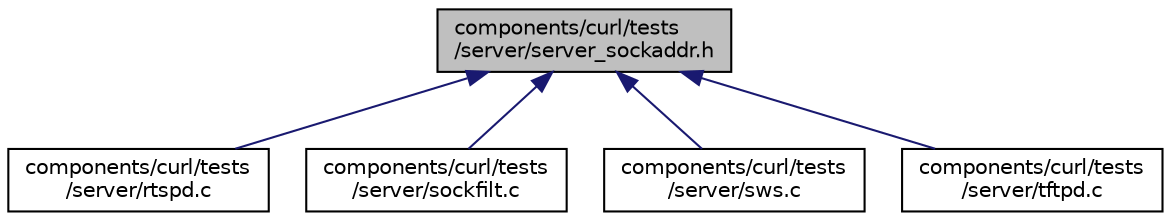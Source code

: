 digraph "components/curl/tests/server/server_sockaddr.h"
{
  edge [fontname="Helvetica",fontsize="10",labelfontname="Helvetica",labelfontsize="10"];
  node [fontname="Helvetica",fontsize="10",shape=record];
  Node22 [label="components/curl/tests\l/server/server_sockaddr.h",height=0.2,width=0.4,color="black", fillcolor="grey75", style="filled", fontcolor="black"];
  Node22 -> Node23 [dir="back",color="midnightblue",fontsize="10",style="solid",fontname="Helvetica"];
  Node23 [label="components/curl/tests\l/server/rtspd.c",height=0.2,width=0.4,color="black", fillcolor="white", style="filled",URL="$rtspd_8c.html"];
  Node22 -> Node24 [dir="back",color="midnightblue",fontsize="10",style="solid",fontname="Helvetica"];
  Node24 [label="components/curl/tests\l/server/sockfilt.c",height=0.2,width=0.4,color="black", fillcolor="white", style="filled",URL="$sockfilt_8c.html"];
  Node22 -> Node25 [dir="back",color="midnightblue",fontsize="10",style="solid",fontname="Helvetica"];
  Node25 [label="components/curl/tests\l/server/sws.c",height=0.2,width=0.4,color="black", fillcolor="white", style="filled",URL="$sws_8c.html"];
  Node22 -> Node26 [dir="back",color="midnightblue",fontsize="10",style="solid",fontname="Helvetica"];
  Node26 [label="components/curl/tests\l/server/tftpd.c",height=0.2,width=0.4,color="black", fillcolor="white", style="filled",URL="$tftpd_8c.html"];
}
